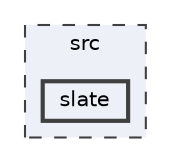 digraph "src/slate"
{
 // LATEX_PDF_SIZE
  bgcolor="transparent";
  edge [fontname=Helvetica,fontsize=10,labelfontname=Helvetica,labelfontsize=10];
  node [fontname=Helvetica,fontsize=10,shape=box,height=0.2,width=0.4];
  compound=true
  subgraph clusterdir_68267d1309a1af8e8297ef4c3efbcdba {
    graph [ bgcolor="#edf0f7", pencolor="grey25", label="src", fontname=Helvetica,fontsize=10 style="filled,dashed", URL="dir_68267d1309a1af8e8297ef4c3efbcdba.html",tooltip=""]
  dir_81047d2f7616825b000dae139c9e56bf [label="slate", fillcolor="#edf0f7", color="grey25", style="filled,bold", URL="dir_81047d2f7616825b000dae139c9e56bf.html",tooltip=""];
  }
}
